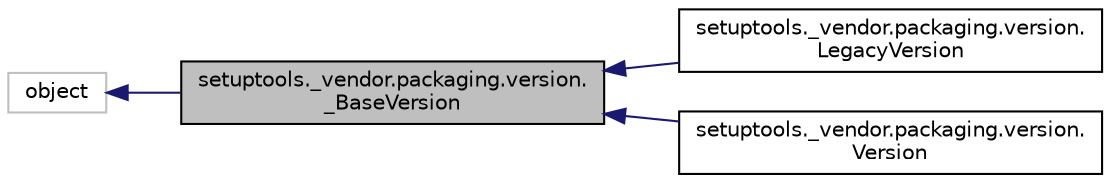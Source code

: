 digraph "setuptools._vendor.packaging.version._BaseVersion"
{
 // LATEX_PDF_SIZE
  edge [fontname="Helvetica",fontsize="10",labelfontname="Helvetica",labelfontsize="10"];
  node [fontname="Helvetica",fontsize="10",shape=record];
  rankdir="LR";
  Node1 [label="setuptools._vendor.packaging.version.\l_BaseVersion",height=0.2,width=0.4,color="black", fillcolor="grey75", style="filled", fontcolor="black",tooltip=" "];
  Node2 -> Node1 [dir="back",color="midnightblue",fontsize="10",style="solid",fontname="Helvetica"];
  Node2 [label="object",height=0.2,width=0.4,color="grey75", fillcolor="white", style="filled",tooltip=" "];
  Node1 -> Node3 [dir="back",color="midnightblue",fontsize="10",style="solid",fontname="Helvetica"];
  Node3 [label="setuptools._vendor.packaging.version.\lLegacyVersion",height=0.2,width=0.4,color="black", fillcolor="white", style="filled",URL="$classsetuptools_1_1__vendor_1_1packaging_1_1version_1_1_legacy_version.html",tooltip=" "];
  Node1 -> Node4 [dir="back",color="midnightblue",fontsize="10",style="solid",fontname="Helvetica"];
  Node4 [label="setuptools._vendor.packaging.version.\lVersion",height=0.2,width=0.4,color="black", fillcolor="white", style="filled",URL="$classsetuptools_1_1__vendor_1_1packaging_1_1version_1_1_version.html",tooltip=" "];
}
